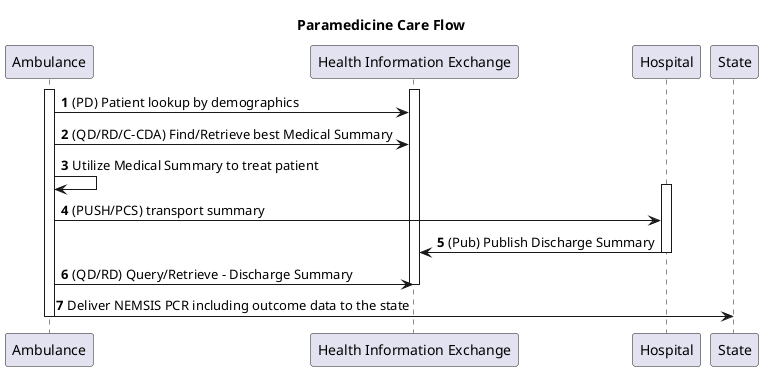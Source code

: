 @startuml
skinparam svgDimensionStyle false
title Paramedicine Care Flow
participant "Ambulance" as Ambulance
participant "Health Information Exchange" as HIE [[https://profiles.ihe.net/ITI/HIE-Whitepaper/index.html HIE-Whitepaper]]
autonumber
activate Ambulance
activate HIE
Ambulance -> HIE: (PD) Patient lookup by demographics
Ambulance -> HIE: (QD/RD/C-CDA) Find/Retrieve best Medical Summary
Ambulance -> Ambulance: Utilize Medical Summary to treat patient

activate Hospital
Ambulance -> Hospital: (PUSH/PCS) transport summary 
Hospital -> HIE: (Pub) Publish Discharge Summary
deactivate Hospital
Ambulance -> HIE: (QD/RD) Query/Retrieve - Discharge Summary
deactivate HIE
Ambulance -> State: Deliver NEMSIS PCR including outcome data to the state
deactivate Ambulance

@enduml
